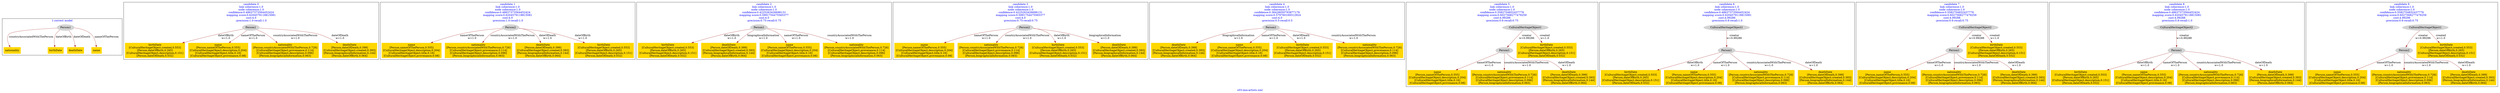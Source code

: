 digraph n0 {
fontcolor="blue"
remincross="true"
label="s03-ima-artists.xml"
subgraph cluster_0 {
label="1-correct model"
n2[style="filled",color="white",fillcolor="lightgray",label="Person1"];
n3[shape="plaintext",style="filled",fillcolor="gold",label="nationality"];
n4[shape="plaintext",style="filled",fillcolor="gold",label="birthDate"];
n5[shape="plaintext",style="filled",fillcolor="gold",label="deathDate"];
n6[shape="plaintext",style="filled",fillcolor="gold",label="name"];
}
subgraph cluster_1 {
label="candidate 0\nlink coherence:1.0\nnode coherence:1.0\nconfidence:0.48637373564452424\nmapping score:0.6204579118815081\ncost:4.0\n-precision:1.0-recall:1.0"
n8[style="filled",color="white",fillcolor="lightgray",label="Person1"];
n9[shape="plaintext",style="filled",fillcolor="gold",label="birthDate\n[CulturalHeritageObject,created,0.553]\n[Person,dateOfBirth,0.265]\n[CulturalHeritageObject,description,0.151]\n[Person,dateOfDeath,0.032]"];
n10[shape="plaintext",style="filled",fillcolor="gold",label="name\n[Person,nameOfThePerson,0.555]\n[CulturalHeritageObject,description,0.204]\n[CulturalHeritageObject,title,0.16]\n[CulturalHeritageObject,provenance,0.08]"];
n11[shape="plaintext",style="filled",fillcolor="gold",label="nationality\n[Person,countryAssociatedWithThePerson,0.726]\n[CulturalHeritageObject,provenance,0.114]\n[CulturalHeritageObject,description,0.096]\n[Person,biographicalInformation,0.063]"];
n12[shape="plaintext",style="filled",fillcolor="gold",label="deathDate\n[Person,dateOfDeath,0.399]\n[CulturalHeritageObject,created,0.393]\n[Person,biographicalInformation,0.144]\n[Person,dateOfBirth,0.064]"];
}
subgraph cluster_2 {
label="candidate 1\nlink coherence:1.0\nnode coherence:1.0\nconfidence:0.48637373564452424\nmapping score:0.6204579118815081\ncost:4.0\n-precision:1.0-recall:1.0"
n14[style="filled",color="white",fillcolor="lightgray",label="Person2"];
n15[shape="plaintext",style="filled",fillcolor="gold",label="name\n[Person,nameOfThePerson,0.555]\n[CulturalHeritageObject,description,0.204]\n[CulturalHeritageObject,title,0.16]\n[CulturalHeritageObject,provenance,0.08]"];
n16[shape="plaintext",style="filled",fillcolor="gold",label="nationality\n[Person,countryAssociatedWithThePerson,0.726]\n[CulturalHeritageObject,provenance,0.114]\n[CulturalHeritageObject,description,0.096]\n[Person,biographicalInformation,0.063]"];
n17[shape="plaintext",style="filled",fillcolor="gold",label="deathDate\n[Person,dateOfDeath,0.399]\n[CulturalHeritageObject,created,0.393]\n[Person,biographicalInformation,0.144]\n[Person,dateOfBirth,0.064]"];
n18[shape="plaintext",style="filled",fillcolor="gold",label="birthDate\n[CulturalHeritageObject,created,0.553]\n[Person,dateOfBirth,0.265]\n[CulturalHeritageObject,description,0.151]\n[Person,dateOfDeath,0.032]"];
}
subgraph cluster_3 {
label="candidate 2\nlink coherence:1.0\nnode coherence:1.0\nconfidence:0.4225263426696131\nmapping score:0.5991754475565377\ncost:4.0\n-precision:0.75-recall:0.75"
n20[style="filled",color="white",fillcolor="lightgray",label="Person1"];
n21[shape="plaintext",style="filled",fillcolor="gold",label="birthDate\n[CulturalHeritageObject,created,0.553]\n[Person,dateOfBirth,0.265]\n[CulturalHeritageObject,description,0.151]\n[Person,dateOfDeath,0.032]"];
n22[shape="plaintext",style="filled",fillcolor="gold",label="deathDate\n[Person,dateOfDeath,0.399]\n[CulturalHeritageObject,created,0.393]\n[Person,biographicalInformation,0.144]\n[Person,dateOfBirth,0.064]"];
n23[shape="plaintext",style="filled",fillcolor="gold",label="name\n[Person,nameOfThePerson,0.555]\n[CulturalHeritageObject,description,0.204]\n[CulturalHeritageObject,title,0.16]\n[CulturalHeritageObject,provenance,0.08]"];
n24[shape="plaintext",style="filled",fillcolor="gold",label="nationality\n[Person,countryAssociatedWithThePerson,0.726]\n[CulturalHeritageObject,provenance,0.114]\n[CulturalHeritageObject,description,0.096]\n[Person,biographicalInformation,0.063]"];
}
subgraph cluster_4 {
label="candidate 3\nlink coherence:1.0\nnode coherence:1.0\nconfidence:0.4225263426696131\nmapping score:0.5991754475565377\ncost:4.0\n-precision:0.75-recall:0.75"
n26[style="filled",color="white",fillcolor="lightgray",label="Person2"];
n27[shape="plaintext",style="filled",fillcolor="gold",label="name\n[Person,nameOfThePerson,0.555]\n[CulturalHeritageObject,description,0.204]\n[CulturalHeritageObject,title,0.16]\n[CulturalHeritageObject,provenance,0.08]"];
n28[shape="plaintext",style="filled",fillcolor="gold",label="nationality\n[Person,countryAssociatedWithThePerson,0.726]\n[CulturalHeritageObject,provenance,0.114]\n[CulturalHeritageObject,description,0.096]\n[Person,biographicalInformation,0.063]"];
n29[shape="plaintext",style="filled",fillcolor="gold",label="birthDate\n[CulturalHeritageObject,created,0.553]\n[Person,dateOfBirth,0.265]\n[CulturalHeritageObject,description,0.151]\n[Person,dateOfDeath,0.032]"];
n30[shape="plaintext",style="filled",fillcolor="gold",label="deathDate\n[Person,dateOfDeath,0.399]\n[CulturalHeritageObject,created,0.393]\n[Person,biographicalInformation,0.144]\n[Person,dateOfBirth,0.064]"];
}
subgraph cluster_5 {
label="candidate 4\nlink coherence:1.0\nnode coherence:1.0\nconfidence:0.36428050793877176\nmapping score:0.579760169312924\ncost:4.0\n-precision:0.5-recall:0.5"
n32[style="filled",color="white",fillcolor="lightgray",label="Person1"];
n33[shape="plaintext",style="filled",fillcolor="gold",label="deathDate\n[Person,dateOfDeath,0.399]\n[CulturalHeritageObject,created,0.393]\n[Person,biographicalInformation,0.144]\n[Person,dateOfBirth,0.064]"];
n34[shape="plaintext",style="filled",fillcolor="gold",label="name\n[Person,nameOfThePerson,0.555]\n[CulturalHeritageObject,description,0.204]\n[CulturalHeritageObject,title,0.16]\n[CulturalHeritageObject,provenance,0.08]"];
n35[shape="plaintext",style="filled",fillcolor="gold",label="birthDate\n[CulturalHeritageObject,created,0.553]\n[Person,dateOfBirth,0.265]\n[CulturalHeritageObject,description,0.151]\n[Person,dateOfDeath,0.032]"];
n36[shape="plaintext",style="filled",fillcolor="gold",label="nationality\n[Person,countryAssociatedWithThePerson,0.726]\n[CulturalHeritageObject,provenance,0.114]\n[CulturalHeritageObject,description,0.096]\n[Person,biographicalInformation,0.063]"];
}
subgraph cluster_6 {
label="candidate 5\nlink coherence:1.0\nnode coherence:1.0\nconfidence:0.5582704832437776\nmapping score:0.6027568277479259\ncost:4.99286\n-precision:0.6-recall:0.75"
n38[style="filled",color="white",fillcolor="lightgray",label="CulturalHeritageObject1"];
n39[style="filled",color="white",fillcolor="lightgray",label="Person1"];
n40[shape="plaintext",style="filled",fillcolor="gold",label="birthDate\n[CulturalHeritageObject,created,0.553]\n[Person,dateOfBirth,0.265]\n[CulturalHeritageObject,description,0.151]\n[Person,dateOfDeath,0.032]"];
n41[shape="plaintext",style="filled",fillcolor="gold",label="name\n[Person,nameOfThePerson,0.555]\n[CulturalHeritageObject,description,0.204]\n[CulturalHeritageObject,title,0.16]\n[CulturalHeritageObject,provenance,0.08]"];
n42[shape="plaintext",style="filled",fillcolor="gold",label="nationality\n[Person,countryAssociatedWithThePerson,0.726]\n[CulturalHeritageObject,provenance,0.114]\n[CulturalHeritageObject,description,0.096]\n[Person,biographicalInformation,0.063]"];
n43[shape="plaintext",style="filled",fillcolor="gold",label="deathDate\n[Person,dateOfDeath,0.399]\n[CulturalHeritageObject,created,0.393]\n[Person,biographicalInformation,0.144]\n[Person,dateOfBirth,0.064]"];
}
subgraph cluster_7 {
label="candidate 6\nlink coherence:1.0\nnode coherence:1.0\nconfidence:0.48637373564452424\nmapping score:0.6204579118815081\ncost:4.99286\n-precision:0.8-recall:1.0"
n45[style="filled",color="white",fillcolor="lightgray",label="CulturalHeritageObject1"];
n46[style="filled",color="white",fillcolor="lightgray",label="Person1"];
n47[shape="plaintext",style="filled",fillcolor="gold",label="birthDate\n[CulturalHeritageObject,created,0.553]\n[Person,dateOfBirth,0.265]\n[CulturalHeritageObject,description,0.151]\n[Person,dateOfDeath,0.032]"];
n48[shape="plaintext",style="filled",fillcolor="gold",label="name\n[Person,nameOfThePerson,0.555]\n[CulturalHeritageObject,description,0.204]\n[CulturalHeritageObject,title,0.16]\n[CulturalHeritageObject,provenance,0.08]"];
n49[shape="plaintext",style="filled",fillcolor="gold",label="nationality\n[Person,countryAssociatedWithThePerson,0.726]\n[CulturalHeritageObject,provenance,0.114]\n[CulturalHeritageObject,description,0.096]\n[Person,biographicalInformation,0.063]"];
n50[shape="plaintext",style="filled",fillcolor="gold",label="deathDate\n[Person,dateOfDeath,0.399]\n[CulturalHeritageObject,created,0.393]\n[Person,biographicalInformation,0.144]\n[Person,dateOfBirth,0.064]"];
}
subgraph cluster_8 {
label="candidate 7\nlink coherence:1.0\nnode coherence:1.0\nconfidence:0.5582704832437776\nmapping score:0.6027568277479259\ncost:4.99288\n-precision:0.6-recall:0.75"
n52[style="filled",color="white",fillcolor="lightgray",label="CulturalHeritageObject2"];
n53[style="filled",color="white",fillcolor="lightgray",label="Person1"];
n54[shape="plaintext",style="filled",fillcolor="gold",label="name\n[Person,nameOfThePerson,0.555]\n[CulturalHeritageObject,description,0.204]\n[CulturalHeritageObject,title,0.16]\n[CulturalHeritageObject,provenance,0.08]"];
n55[shape="plaintext",style="filled",fillcolor="gold",label="birthDate\n[CulturalHeritageObject,created,0.553]\n[Person,dateOfBirth,0.265]\n[CulturalHeritageObject,description,0.151]\n[Person,dateOfDeath,0.032]"];
n56[shape="plaintext",style="filled",fillcolor="gold",label="nationality\n[Person,countryAssociatedWithThePerson,0.726]\n[CulturalHeritageObject,provenance,0.114]\n[CulturalHeritageObject,description,0.096]\n[Person,biographicalInformation,0.063]"];
n57[shape="plaintext",style="filled",fillcolor="gold",label="deathDate\n[Person,dateOfDeath,0.399]\n[CulturalHeritageObject,created,0.393]\n[Person,biographicalInformation,0.144]\n[Person,dateOfBirth,0.064]"];
}
subgraph cluster_9 {
label="candidate 8\nlink coherence:1.0\nnode coherence:1.0\nconfidence:0.48637373564452424\nmapping score:0.6204579118815081\ncost:4.99288\n-precision:0.8-recall:1.0"
n59[style="filled",color="white",fillcolor="lightgray",label="CulturalHeritageObject2"];
n60[style="filled",color="white",fillcolor="lightgray",label="Person1"];
n61[shape="plaintext",style="filled",fillcolor="gold",label="birthDate\n[CulturalHeritageObject,created,0.553]\n[Person,dateOfBirth,0.265]\n[CulturalHeritageObject,description,0.151]\n[Person,dateOfDeath,0.032]"];
n62[shape="plaintext",style="filled",fillcolor="gold",label="name\n[Person,nameOfThePerson,0.555]\n[CulturalHeritageObject,description,0.204]\n[CulturalHeritageObject,title,0.16]\n[CulturalHeritageObject,provenance,0.08]"];
n63[shape="plaintext",style="filled",fillcolor="gold",label="nationality\n[Person,countryAssociatedWithThePerson,0.726]\n[CulturalHeritageObject,provenance,0.114]\n[CulturalHeritageObject,description,0.096]\n[Person,biographicalInformation,0.063]"];
n64[shape="plaintext",style="filled",fillcolor="gold",label="deathDate\n[Person,dateOfDeath,0.399]\n[CulturalHeritageObject,created,0.393]\n[Person,biographicalInformation,0.144]\n[Person,dateOfBirth,0.064]"];
}
subgraph cluster_10 {
label="candidate 9\nlink coherence:1.0\nnode coherence:1.0\nconfidence:0.5582704832437776\nmapping score:0.6027568277479259\ncost:4.99296\n-precision:0.6-recall:0.75"
n66[style="filled",color="white",fillcolor="lightgray",label="CulturalHeritageObject1"];
n67[style="filled",color="white",fillcolor="lightgray",label="Person2"];
n68[shape="plaintext",style="filled",fillcolor="gold",label="name\n[Person,nameOfThePerson,0.555]\n[CulturalHeritageObject,description,0.204]\n[CulturalHeritageObject,title,0.16]\n[CulturalHeritageObject,provenance,0.08]"];
n69[shape="plaintext",style="filled",fillcolor="gold",label="birthDate\n[CulturalHeritageObject,created,0.553]\n[Person,dateOfBirth,0.265]\n[CulturalHeritageObject,description,0.151]\n[Person,dateOfDeath,0.032]"];
n70[shape="plaintext",style="filled",fillcolor="gold",label="nationality\n[Person,countryAssociatedWithThePerson,0.726]\n[CulturalHeritageObject,provenance,0.114]\n[CulturalHeritageObject,description,0.096]\n[Person,biographicalInformation,0.063]"];
n71[shape="plaintext",style="filled",fillcolor="gold",label="deathDate\n[Person,dateOfDeath,0.399]\n[CulturalHeritageObject,created,0.393]\n[Person,biographicalInformation,0.144]\n[Person,dateOfBirth,0.064]"];
}
n2 -> n3[color="brown",fontcolor="black",label="countryAssociatedWithThePerson"]
n2 -> n4[color="brown",fontcolor="black",label="dateOfBirth"]
n2 -> n5[color="brown",fontcolor="black",label="dateOfDeath"]
n2 -> n6[color="brown",fontcolor="black",label="nameOfThePerson"]
n8 -> n9[color="brown",fontcolor="black",label="dateOfBirth\nw=1.0"]
n8 -> n10[color="brown",fontcolor="black",label="nameOfThePerson\nw=1.0"]
n8 -> n11[color="brown",fontcolor="black",label="countryAssociatedWithThePerson\nw=1.0"]
n8 -> n12[color="brown",fontcolor="black",label="dateOfDeath\nw=1.0"]
n14 -> n15[color="brown",fontcolor="black",label="nameOfThePerson\nw=1.0"]
n14 -> n16[color="brown",fontcolor="black",label="countryAssociatedWithThePerson\nw=1.0"]
n14 -> n17[color="brown",fontcolor="black",label="dateOfDeath\nw=1.0"]
n14 -> n18[color="brown",fontcolor="black",label="dateOfBirth\nw=1.0"]
n20 -> n21[color="brown",fontcolor="black",label="dateOfBirth\nw=1.0"]
n20 -> n22[color="brown",fontcolor="black",label="biographicalInformation\nw=1.0"]
n20 -> n23[color="brown",fontcolor="black",label="nameOfThePerson\nw=1.0"]
n20 -> n24[color="brown",fontcolor="black",label="countryAssociatedWithThePerson\nw=1.0"]
n26 -> n27[color="brown",fontcolor="black",label="nameOfThePerson\nw=1.0"]
n26 -> n28[color="brown",fontcolor="black",label="countryAssociatedWithThePerson\nw=1.0"]
n26 -> n29[color="brown",fontcolor="black",label="dateOfBirth\nw=1.0"]
n26 -> n30[color="brown",fontcolor="black",label="biographicalInformation\nw=1.0"]
n32 -> n33[color="brown",fontcolor="black",label="biographicalInformation\nw=1.0"]
n32 -> n34[color="brown",fontcolor="black",label="nameOfThePerson\nw=1.0"]
n32 -> n35[color="brown",fontcolor="black",label="dateOfDeath\nw=1.0"]
n32 -> n36[color="brown",fontcolor="black",label="countryAssociatedWithThePerson\nw=1.0"]
n38 -> n39[color="brown",fontcolor="black",label="creator\nw=0.99286"]
n38 -> n40[color="brown",fontcolor="black",label="created\nw=1.0"]
n39 -> n41[color="brown",fontcolor="black",label="nameOfThePerson\nw=1.0"]
n39 -> n42[color="brown",fontcolor="black",label="countryAssociatedWithThePerson\nw=1.0"]
n39 -> n43[color="brown",fontcolor="black",label="dateOfDeath\nw=1.0"]
n45 -> n46[color="brown",fontcolor="black",label="creator\nw=0.99286"]
n46 -> n47[color="brown",fontcolor="black",label="dateOfBirth\nw=1.0"]
n46 -> n48[color="brown",fontcolor="black",label="nameOfThePerson\nw=1.0"]
n46 -> n49[color="brown",fontcolor="black",label="countryAssociatedWithThePerson\nw=1.0"]
n46 -> n50[color="brown",fontcolor="black",label="dateOfDeath\nw=1.0"]
n52 -> n53[color="brown",fontcolor="black",label="creator\nw=0.99288"]
n53 -> n54[color="brown",fontcolor="black",label="nameOfThePerson\nw=1.0"]
n52 -> n55[color="brown",fontcolor="black",label="created\nw=1.0"]
n53 -> n56[color="brown",fontcolor="black",label="countryAssociatedWithThePerson\nw=1.0"]
n53 -> n57[color="brown",fontcolor="black",label="dateOfDeath\nw=1.0"]
n59 -> n60[color="brown",fontcolor="black",label="creator\nw=0.99288"]
n60 -> n61[color="brown",fontcolor="black",label="dateOfBirth\nw=1.0"]
n60 -> n62[color="brown",fontcolor="black",label="nameOfThePerson\nw=1.0"]
n60 -> n63[color="brown",fontcolor="black",label="countryAssociatedWithThePerson\nw=1.0"]
n60 -> n64[color="brown",fontcolor="black",label="dateOfDeath\nw=1.0"]
n66 -> n67[color="brown",fontcolor="black",label="creator\nw=0.99296"]
n67 -> n68[color="brown",fontcolor="black",label="nameOfThePerson\nw=1.0"]
n66 -> n69[color="brown",fontcolor="black",label="created\nw=1.0"]
n67 -> n70[color="brown",fontcolor="black",label="countryAssociatedWithThePerson\nw=1.0"]
n67 -> n71[color="brown",fontcolor="black",label="dateOfDeath\nw=1.0"]
}
